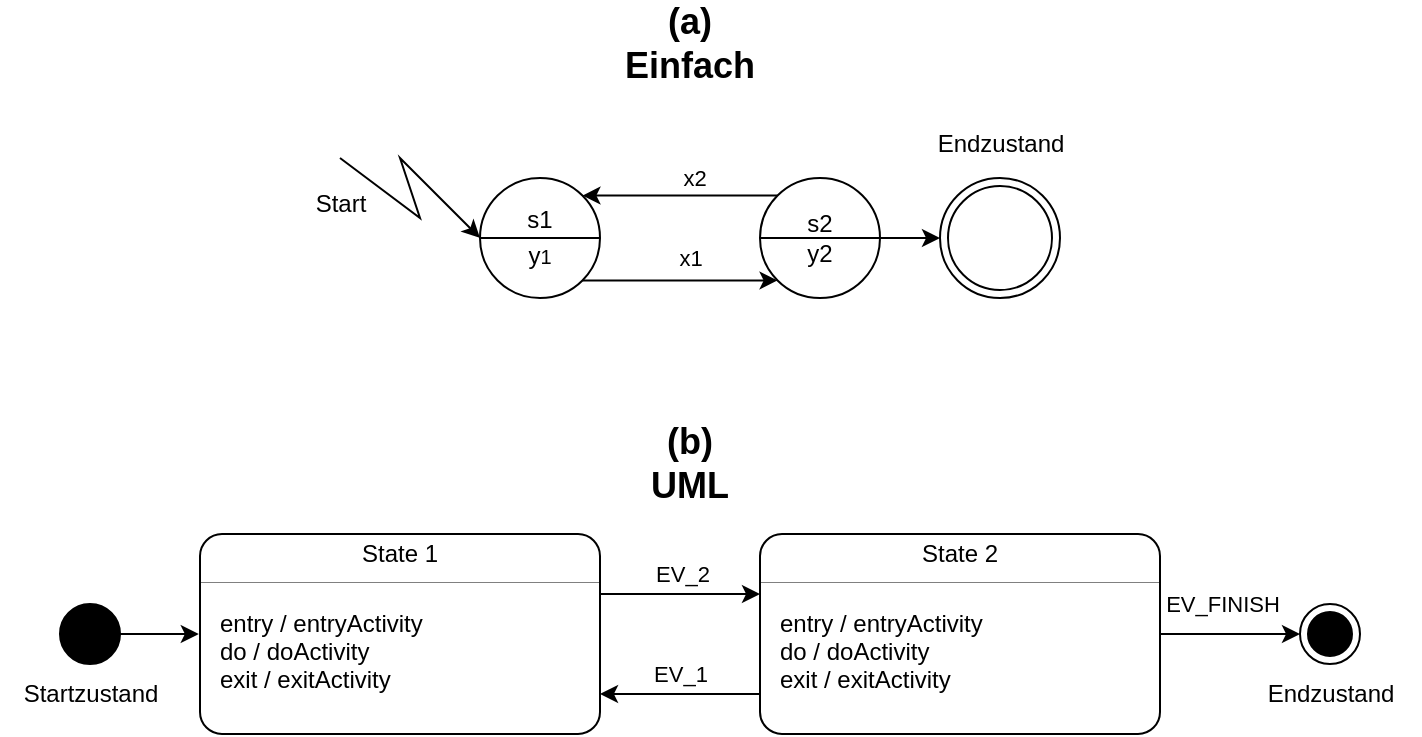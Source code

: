 <mxfile version="26.0.9">
  <diagram name="Page-1" id="58cdce13-f638-feb5-8d6f-7d28b1aa9fa0">
    <mxGraphModel dx="548" dy="645" grid="1" gridSize="10" guides="1" tooltips="1" connect="1" arrows="1" fold="1" page="1" pageScale="1" pageWidth="1169" pageHeight="827" background="none" math="0" shadow="0">
      <root>
        <mxCell id="0" />
        <mxCell id="1" parent="0" />
        <mxCell id="zv3R7Xy3KTeV4-9RwRUA-2" value="" style="ellipse;html=1;shape=endState;fillColor=strokeColor;" vertex="1" parent="1">
          <mxGeometry x="860" y="395" width="30" height="30" as="geometry" />
        </mxCell>
        <mxCell id="zv3R7Xy3KTeV4-9RwRUA-49" style="edgeStyle=orthogonalEdgeStyle;rounded=0;orthogonalLoop=1;jettySize=auto;html=1;exitX=1;exitY=0.5;exitDx=0;exitDy=0;entryX=-0.003;entryY=0.87;entryDx=0;entryDy=0;entryPerimeter=0;" edge="1" parent="1" source="zv3R7Xy3KTeV4-9RwRUA-3" target="zv3R7Xy3KTeV4-9RwRUA-19">
          <mxGeometry relative="1" as="geometry" />
        </mxCell>
        <mxCell id="zv3R7Xy3KTeV4-9RwRUA-3" value="" style="ellipse;fillColor=strokeColor;html=1;" vertex="1" parent="1">
          <mxGeometry x="240" y="395" width="30" height="30" as="geometry" />
        </mxCell>
        <mxCell id="zv3R7Xy3KTeV4-9RwRUA-6" value="" style="fontStyle=1;align=center;verticalAlign=middle;childLayout=stackLayout;horizontal=1;horizontalStack=0;resizeParent=1;resizeParentMax=0;resizeLast=0;marginBottom=0;rounded=1;absoluteArcSize=1;arcSize=22;" vertex="1" parent="1">
          <mxGeometry x="590" y="360" width="200" height="100" as="geometry" />
        </mxCell>
        <mxCell id="zv3R7Xy3KTeV4-9RwRUA-7" value="State 2" style="html=1;align=center;spacing=0;verticalAlign=middle;strokeColor=none;fillColor=none;whiteSpace=wrap;" vertex="1" parent="zv3R7Xy3KTeV4-9RwRUA-6">
          <mxGeometry width="200" height="20" as="geometry" />
        </mxCell>
        <mxCell id="zv3R7Xy3KTeV4-9RwRUA-8" value="" style="line;strokeWidth=0.25;fillColor=none;align=left;verticalAlign=middle;spacingTop=-1;spacingLeft=3;spacingRight=3;rotatable=0;labelPosition=right;points=[];portConstraint=eastwest;" vertex="1" parent="zv3R7Xy3KTeV4-9RwRUA-6">
          <mxGeometry y="20" width="200" height="8" as="geometry" />
        </mxCell>
        <mxCell id="zv3R7Xy3KTeV4-9RwRUA-9" value="" style="html=1;align=left;spacing=0;spacingLeft=10;verticalAlign=middle;strokeColor=none;fillColor=none;whiteSpace=wrap;" vertex="1" parent="zv3R7Xy3KTeV4-9RwRUA-6">
          <mxGeometry y="28" width="200" height="10" as="geometry" />
        </mxCell>
        <mxCell id="zv3R7Xy3KTeV4-9RwRUA-10" value="entry / entryActivity" style="html=1;align=left;spacing=0;spacingLeft=10;verticalAlign=middle;strokeColor=none;fillColor=none;whiteSpace=wrap;" vertex="1" parent="zv3R7Xy3KTeV4-9RwRUA-6">
          <mxGeometry y="38" width="200" height="14" as="geometry" />
        </mxCell>
        <mxCell id="zv3R7Xy3KTeV4-9RwRUA-11" value="do / doActivity" style="html=1;align=left;spacing=0;spacingLeft=10;verticalAlign=middle;strokeColor=none;fillColor=none;whiteSpace=wrap;" vertex="1" parent="zv3R7Xy3KTeV4-9RwRUA-6">
          <mxGeometry y="52" width="200" height="14" as="geometry" />
        </mxCell>
        <mxCell id="zv3R7Xy3KTeV4-9RwRUA-12" value="exit / exitActivity" style="html=1;align=left;spacingLeft=10;spacing=0;verticalAlign=middle;strokeColor=none;fillColor=none;whiteSpace=wrap;" vertex="1" parent="zv3R7Xy3KTeV4-9RwRUA-6">
          <mxGeometry y="66" width="200" height="14" as="geometry" />
        </mxCell>
        <mxCell id="zv3R7Xy3KTeV4-9RwRUA-13" value="" style="html=1;align=left;spacing=0;spacingLeft=10;verticalAlign=middle;strokeColor=none;fillColor=none;whiteSpace=wrap;" vertex="1" parent="zv3R7Xy3KTeV4-9RwRUA-6">
          <mxGeometry y="80" width="200" height="20" as="geometry" />
        </mxCell>
        <mxCell id="zv3R7Xy3KTeV4-9RwRUA-15" value="" style="fontStyle=1;align=center;verticalAlign=middle;childLayout=stackLayout;horizontal=1;horizontalStack=0;resizeParent=1;resizeParentMax=0;resizeLast=0;marginBottom=0;rounded=1;absoluteArcSize=1;arcSize=22;" vertex="1" parent="1">
          <mxGeometry x="310" y="360" width="200" height="100" as="geometry" />
        </mxCell>
        <mxCell id="zv3R7Xy3KTeV4-9RwRUA-16" value="State 1" style="html=1;align=center;spacing=0;verticalAlign=middle;strokeColor=none;fillColor=none;whiteSpace=wrap;" vertex="1" parent="zv3R7Xy3KTeV4-9RwRUA-15">
          <mxGeometry width="200" height="20" as="geometry" />
        </mxCell>
        <mxCell id="zv3R7Xy3KTeV4-9RwRUA-17" value="" style="line;strokeWidth=0.25;fillColor=none;align=left;verticalAlign=middle;spacingTop=-1;spacingLeft=3;spacingRight=3;rotatable=0;labelPosition=right;points=[];portConstraint=eastwest;" vertex="1" parent="zv3R7Xy3KTeV4-9RwRUA-15">
          <mxGeometry y="20" width="200" height="8" as="geometry" />
        </mxCell>
        <mxCell id="zv3R7Xy3KTeV4-9RwRUA-18" value="" style="html=1;align=left;spacing=0;spacingLeft=10;verticalAlign=middle;strokeColor=none;fillColor=none;whiteSpace=wrap;" vertex="1" parent="zv3R7Xy3KTeV4-9RwRUA-15">
          <mxGeometry y="28" width="200" height="10" as="geometry" />
        </mxCell>
        <mxCell id="zv3R7Xy3KTeV4-9RwRUA-19" value="entry / entryActivity" style="html=1;align=left;spacing=0;spacingLeft=10;verticalAlign=middle;strokeColor=none;fillColor=none;whiteSpace=wrap;" vertex="1" parent="zv3R7Xy3KTeV4-9RwRUA-15">
          <mxGeometry y="38" width="200" height="14" as="geometry" />
        </mxCell>
        <mxCell id="zv3R7Xy3KTeV4-9RwRUA-20" value="do / doActivity" style="html=1;align=left;spacing=0;spacingLeft=10;verticalAlign=middle;strokeColor=none;fillColor=none;whiteSpace=wrap;" vertex="1" parent="zv3R7Xy3KTeV4-9RwRUA-15">
          <mxGeometry y="52" width="200" height="14" as="geometry" />
        </mxCell>
        <mxCell id="zv3R7Xy3KTeV4-9RwRUA-21" value="exit / exitActivity" style="html=1;align=left;spacingLeft=10;spacing=0;verticalAlign=middle;strokeColor=none;fillColor=none;whiteSpace=wrap;" vertex="1" parent="zv3R7Xy3KTeV4-9RwRUA-15">
          <mxGeometry y="66" width="200" height="14" as="geometry" />
        </mxCell>
        <mxCell id="zv3R7Xy3KTeV4-9RwRUA-22" value="" style="html=1;align=left;spacing=0;spacingLeft=10;verticalAlign=middle;strokeColor=none;fillColor=none;whiteSpace=wrap;" vertex="1" parent="zv3R7Xy3KTeV4-9RwRUA-15">
          <mxGeometry y="80" width="200" height="20" as="geometry" />
        </mxCell>
        <mxCell id="zv3R7Xy3KTeV4-9RwRUA-31" style="edgeStyle=orthogonalEdgeStyle;rounded=0;orthogonalLoop=1;jettySize=auto;html=1;exitX=0;exitY=0;exitDx=0;exitDy=0;entryX=1;entryY=0;entryDx=0;entryDy=0;" edge="1" parent="1" source="zv3R7Xy3KTeV4-9RwRUA-24" target="zv3R7Xy3KTeV4-9RwRUA-25">
          <mxGeometry relative="1" as="geometry" />
        </mxCell>
        <mxCell id="zv3R7Xy3KTeV4-9RwRUA-45" value="x2" style="edgeLabel;html=1;align=center;verticalAlign=middle;resizable=0;points=[];" vertex="1" connectable="0" parent="zv3R7Xy3KTeV4-9RwRUA-31">
          <mxGeometry x="-0.128" y="1" relative="1" as="geometry">
            <mxPoint y="-10" as="offset" />
          </mxGeometry>
        </mxCell>
        <mxCell id="zv3R7Xy3KTeV4-9RwRUA-32" style="edgeStyle=orthogonalEdgeStyle;rounded=0;orthogonalLoop=1;jettySize=auto;html=1;exitX=1;exitY=0.5;exitDx=0;exitDy=0;entryX=0;entryY=0.5;entryDx=0;entryDy=0;" edge="1" parent="1" source="zv3R7Xy3KTeV4-9RwRUA-24" target="zv3R7Xy3KTeV4-9RwRUA-29">
          <mxGeometry relative="1" as="geometry" />
        </mxCell>
        <mxCell id="zv3R7Xy3KTeV4-9RwRUA-24" value="s2&lt;div&gt;y2&lt;/div&gt;" style="shape=ellipse;html=1;dashed=0;whiteSpace=wrap;aspect=fixed;perimeter=ellipsePerimeter;" vertex="1" parent="1">
          <mxGeometry x="590" y="182" width="60" height="60" as="geometry" />
        </mxCell>
        <mxCell id="zv3R7Xy3KTeV4-9RwRUA-30" style="edgeStyle=orthogonalEdgeStyle;rounded=0;orthogonalLoop=1;jettySize=auto;html=1;exitX=1;exitY=1;exitDx=0;exitDy=0;entryX=0;entryY=1;entryDx=0;entryDy=0;" edge="1" parent="1" source="zv3R7Xy3KTeV4-9RwRUA-25" target="zv3R7Xy3KTeV4-9RwRUA-24">
          <mxGeometry relative="1" as="geometry" />
        </mxCell>
        <mxCell id="zv3R7Xy3KTeV4-9RwRUA-46" value="x1" style="edgeLabel;html=1;align=center;verticalAlign=middle;resizable=0;points=[];" vertex="1" connectable="0" parent="zv3R7Xy3KTeV4-9RwRUA-30">
          <mxGeometry x="0.107" relative="1" as="geometry">
            <mxPoint y="-11" as="offset" />
          </mxGeometry>
        </mxCell>
        <mxCell id="zv3R7Xy3KTeV4-9RwRUA-25" value="&lt;div&gt;s1&lt;/div&gt;&lt;sub&gt;&lt;span style=&quot;font-size: 12px;&quot;&gt;y&lt;/span&gt;1&lt;/sub&gt;" style="shape=ellipse;html=1;dashed=0;whiteSpace=wrap;aspect=fixed;perimeter=ellipsePerimeter;" vertex="1" parent="1">
          <mxGeometry x="450" y="182" width="60" height="60" as="geometry" />
        </mxCell>
        <mxCell id="zv3R7Xy3KTeV4-9RwRUA-29" value="" style="ellipse;shape=doubleEllipse;html=1;dashed=0;whiteSpace=wrap;aspect=fixed;" vertex="1" parent="1">
          <mxGeometry x="680" y="182" width="60" height="60" as="geometry" />
        </mxCell>
        <mxCell id="zv3R7Xy3KTeV4-9RwRUA-33" value="" style="endArrow=classic;html=1;rounded=0;entryX=0;entryY=0.5;entryDx=0;entryDy=0;startArrow=none;startFill=0;endFill=1;" edge="1" parent="1" target="zv3R7Xy3KTeV4-9RwRUA-25">
          <mxGeometry width="50" height="50" relative="1" as="geometry">
            <mxPoint x="380" y="172" as="sourcePoint" />
            <mxPoint x="430" y="192" as="targetPoint" />
            <Array as="points">
              <mxPoint x="420" y="202" />
              <mxPoint x="410" y="172" />
            </Array>
          </mxGeometry>
        </mxCell>
        <mxCell id="zv3R7Xy3KTeV4-9RwRUA-36" value="Start" style="text;html=1;align=center;verticalAlign=middle;resizable=0;points=[];autosize=1;strokeColor=none;fillColor=none;" vertex="1" parent="1">
          <mxGeometry x="355" y="180" width="50" height="30" as="geometry" />
        </mxCell>
        <mxCell id="zv3R7Xy3KTeV4-9RwRUA-37" value="Endzustand" style="text;html=1;align=center;verticalAlign=middle;resizable=0;points=[];autosize=1;strokeColor=none;fillColor=none;" vertex="1" parent="1">
          <mxGeometry x="665" y="150" width="90" height="30" as="geometry" />
        </mxCell>
        <mxCell id="zv3R7Xy3KTeV4-9RwRUA-38" value="Startzustand" style="text;html=1;align=center;verticalAlign=middle;resizable=0;points=[];autosize=1;strokeColor=none;fillColor=none;" vertex="1" parent="1">
          <mxGeometry x="210" y="425" width="90" height="30" as="geometry" />
        </mxCell>
        <mxCell id="zv3R7Xy3KTeV4-9RwRUA-43" value="" style="endArrow=none;html=1;rounded=0;exitX=0;exitY=0.5;exitDx=0;exitDy=0;entryX=1;entryY=0.5;entryDx=0;entryDy=0;" edge="1" parent="1" source="zv3R7Xy3KTeV4-9RwRUA-25" target="zv3R7Xy3KTeV4-9RwRUA-25">
          <mxGeometry width="50" height="50" relative="1" as="geometry">
            <mxPoint x="610" y="452" as="sourcePoint" />
            <mxPoint x="660" y="402" as="targetPoint" />
          </mxGeometry>
        </mxCell>
        <mxCell id="zv3R7Xy3KTeV4-9RwRUA-44" value="" style="endArrow=none;html=1;rounded=0;exitX=0;exitY=0.5;exitDx=0;exitDy=0;entryX=1;entryY=0.5;entryDx=0;entryDy=0;" edge="1" parent="1" source="zv3R7Xy3KTeV4-9RwRUA-24" target="zv3R7Xy3KTeV4-9RwRUA-24">
          <mxGeometry width="50" height="50" relative="1" as="geometry">
            <mxPoint x="460" y="222" as="sourcePoint" />
            <mxPoint x="520" y="222" as="targetPoint" />
          </mxGeometry>
        </mxCell>
        <mxCell id="zv3R7Xy3KTeV4-9RwRUA-47" value="&lt;b&gt;&lt;font style=&quot;font-size: 18px;&quot;&gt;(a) Einfach&lt;/font&gt;&lt;/b&gt;" style="text;html=1;align=center;verticalAlign=middle;whiteSpace=wrap;rounded=0;" vertex="1" parent="1">
          <mxGeometry x="525" y="100" width="60" height="30" as="geometry" />
        </mxCell>
        <mxCell id="zv3R7Xy3KTeV4-9RwRUA-48" value="&lt;b&gt;&lt;font style=&quot;font-size: 18px;&quot;&gt;(b) UML&lt;/font&gt;&lt;/b&gt;" style="text;html=1;align=center;verticalAlign=middle;whiteSpace=wrap;rounded=0;" vertex="1" parent="1">
          <mxGeometry x="525" y="310" width="60" height="30" as="geometry" />
        </mxCell>
        <mxCell id="zv3R7Xy3KTeV4-9RwRUA-50" style="edgeStyle=orthogonalEdgeStyle;rounded=0;orthogonalLoop=1;jettySize=auto;html=1;exitX=1;exitY=1;exitDx=0;exitDy=0;" edge="1" parent="1" source="zv3R7Xy3KTeV4-9RwRUA-16">
          <mxGeometry relative="1" as="geometry">
            <mxPoint x="590" y="390" as="targetPoint" />
            <Array as="points">
              <mxPoint x="510" y="390" />
              <mxPoint x="550" y="390" />
            </Array>
          </mxGeometry>
        </mxCell>
        <mxCell id="zv3R7Xy3KTeV4-9RwRUA-53" value="EV_2" style="edgeLabel;html=1;align=center;verticalAlign=middle;resizable=0;points=[];" vertex="1" connectable="0" parent="zv3R7Xy3KTeV4-9RwRUA-50">
          <mxGeometry x="0.01" y="1" relative="1" as="geometry">
            <mxPoint x="5" y="-9" as="offset" />
          </mxGeometry>
        </mxCell>
        <mxCell id="zv3R7Xy3KTeV4-9RwRUA-51" style="edgeStyle=orthogonalEdgeStyle;rounded=0;orthogonalLoop=1;jettySize=auto;html=1;exitX=0;exitY=1;exitDx=0;exitDy=0;entryX=1;entryY=0;entryDx=0;entryDy=0;" edge="1" parent="1" source="zv3R7Xy3KTeV4-9RwRUA-12" target="zv3R7Xy3KTeV4-9RwRUA-22">
          <mxGeometry relative="1" as="geometry">
            <Array as="points">
              <mxPoint x="570" y="440" />
              <mxPoint x="570" y="440" />
            </Array>
          </mxGeometry>
        </mxCell>
        <mxCell id="zv3R7Xy3KTeV4-9RwRUA-54" value="EV_1" style="edgeLabel;html=1;align=center;verticalAlign=middle;resizable=0;points=[];" vertex="1" connectable="0" parent="zv3R7Xy3KTeV4-9RwRUA-51">
          <mxGeometry x="-0.103" y="-1" relative="1" as="geometry">
            <mxPoint x="-4" y="-9" as="offset" />
          </mxGeometry>
        </mxCell>
        <mxCell id="zv3R7Xy3KTeV4-9RwRUA-52" style="edgeStyle=orthogonalEdgeStyle;rounded=0;orthogonalLoop=1;jettySize=auto;html=1;exitX=1;exitY=0;exitDx=0;exitDy=0;entryX=0;entryY=0.5;entryDx=0;entryDy=0;" edge="1" parent="1" source="zv3R7Xy3KTeV4-9RwRUA-11" target="zv3R7Xy3KTeV4-9RwRUA-2">
          <mxGeometry relative="1" as="geometry">
            <Array as="points">
              <mxPoint x="790" y="410" />
            </Array>
          </mxGeometry>
        </mxCell>
        <mxCell id="zv3R7Xy3KTeV4-9RwRUA-55" value="EV_FINISH" style="edgeLabel;html=1;align=center;verticalAlign=middle;resizable=0;points=[];" vertex="1" connectable="0" parent="zv3R7Xy3KTeV4-9RwRUA-52">
          <mxGeometry x="-0.13" y="1" relative="1" as="geometry">
            <mxPoint x="1" y="-14" as="offset" />
          </mxGeometry>
        </mxCell>
        <mxCell id="zv3R7Xy3KTeV4-9RwRUA-56" value="Endzustand" style="text;html=1;align=center;verticalAlign=middle;resizable=0;points=[];autosize=1;strokeColor=none;fillColor=none;" vertex="1" parent="1">
          <mxGeometry x="830" y="425" width="90" height="30" as="geometry" />
        </mxCell>
      </root>
    </mxGraphModel>
  </diagram>
</mxfile>
